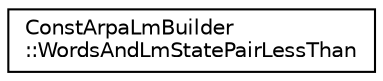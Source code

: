 digraph "Graphical Class Hierarchy"
{
  edge [fontname="Helvetica",fontsize="10",labelfontname="Helvetica",labelfontsize="10"];
  node [fontname="Helvetica",fontsize="10",shape=record];
  rankdir="LR";
  Node0 [label="ConstArpaLmBuilder\l::WordsAndLmStatePairLessThan",height=0.2,width=0.4,color="black", fillcolor="white", style="filled",URL="$structkaldi_1_1ConstArpaLmBuilder_1_1WordsAndLmStatePairLessThan.html"];
}
